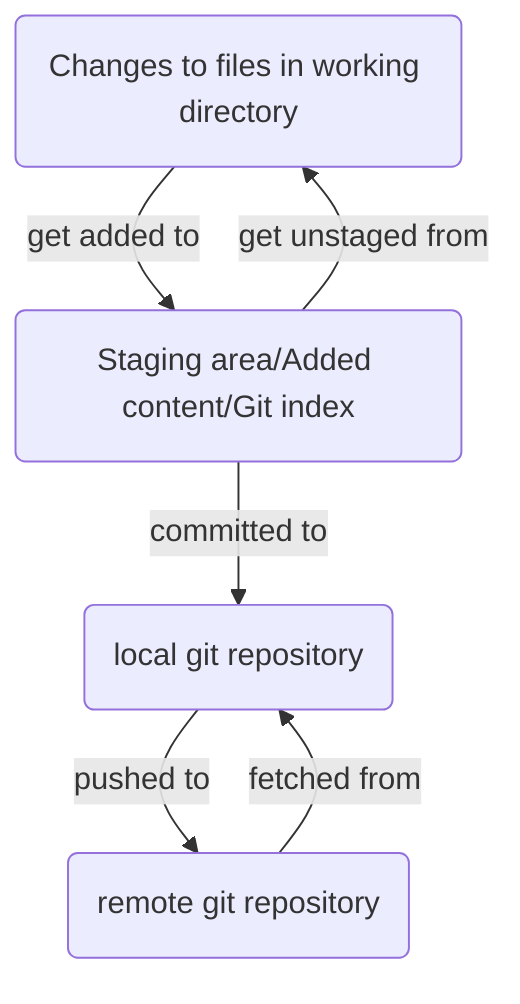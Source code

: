 graph TD
   A(Changes to files in working directory)-- get added to -->B(Staging area/Added content/Git index)
   B-- get unstaged from -->A
   B-- committed to -->C(local git repository)
   C-- pushed to -->D(remote git repository)
   D-- fetched from -->C